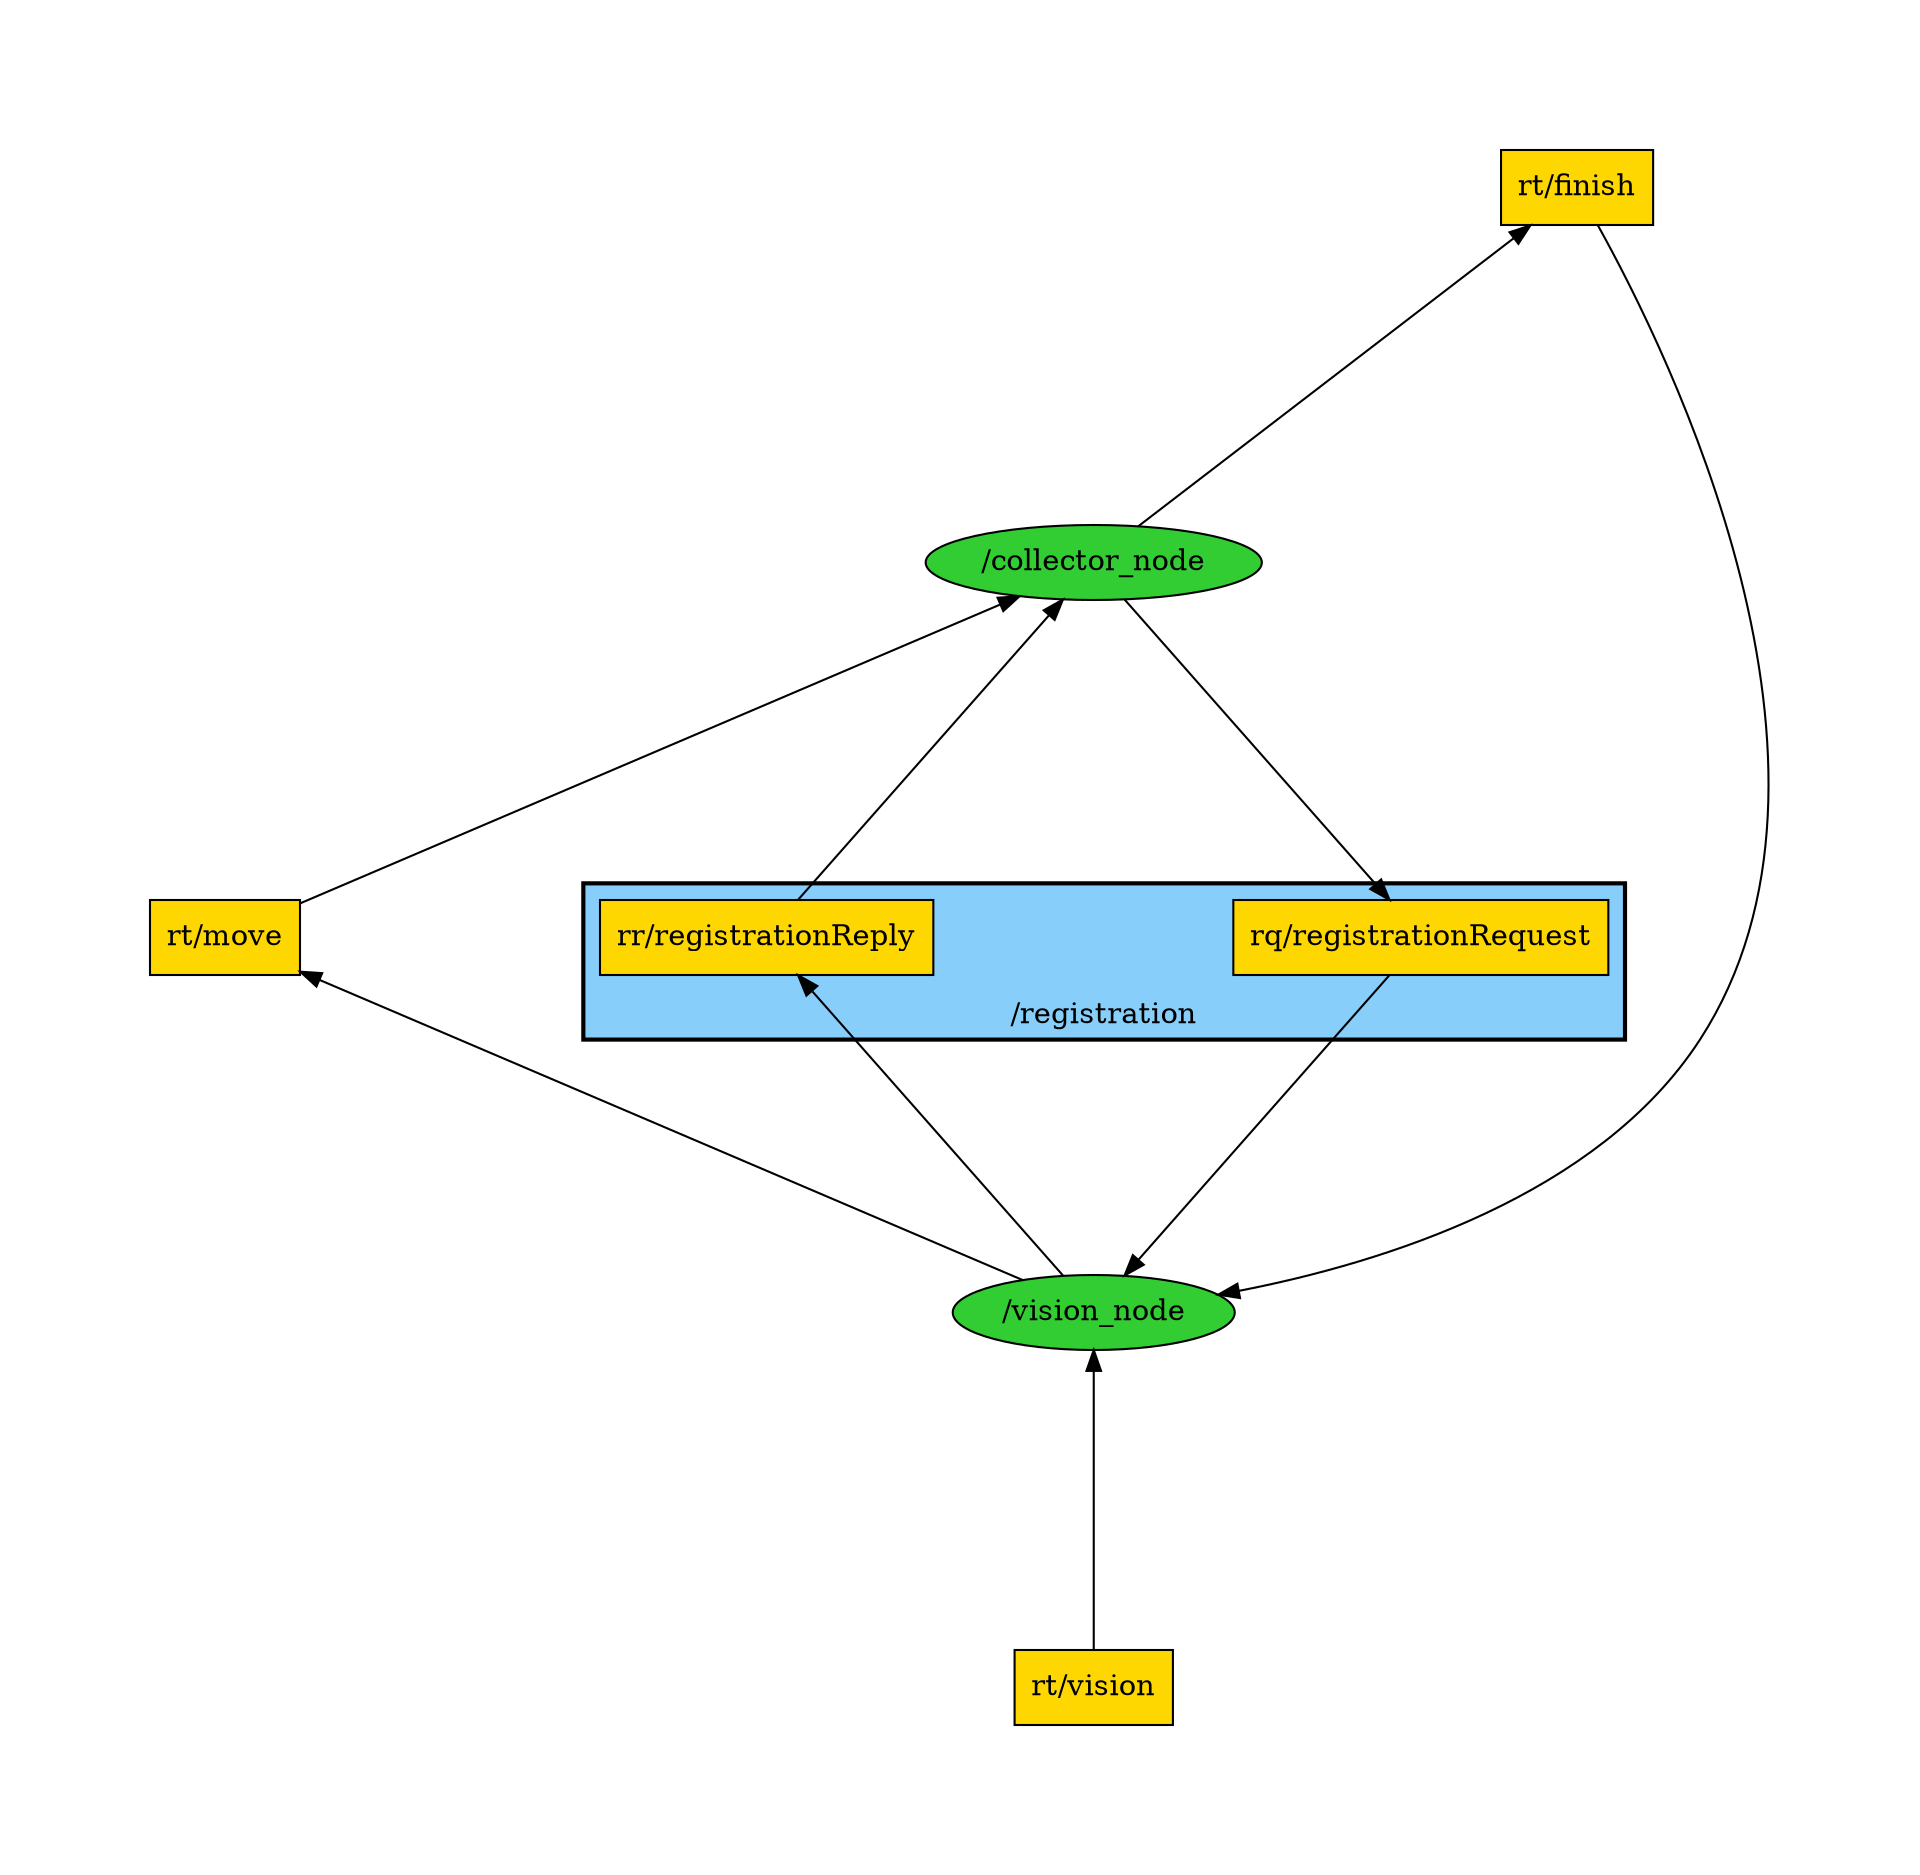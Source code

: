digraph rosgraph {graph [pad="1", nodesep="2", rankdir="BT", ranksep="2"];"/vision_node"[style=filled,fillcolor="limegreen"];"/collector_node"[style=filled,fillcolor="limegreen"];"rt/move"[shape=box,style=filled,fillcolor="gold"];"rt/move"[shape=box,style=filled,fillcolor="gold"];"rt/vision"[shape=box,style=filled,fillcolor="gold"];"rt/finish"[shape=box,style=filled,fillcolor="gold"];"rt/finish"[shape=box,style=filled,fillcolor="gold"];subgraph cluster_0 { style=filled;fillcolor="lightskyblue";penwidth=2;label="/registration";"rq/registrationRequest"[shape=box,style=filled,fillcolor="gold"];"rr/registrationReply"[shape=box,style=filled,fillcolor="gold"];}subgraph cluster_1 { style=filled;fillcolor="lightskyblue";penwidth=2;label="/registration";"rq/registrationRequest"[shape=box,style=filled,fillcolor="gold"];"rr/registrationReply"[shape=box,style=filled,fillcolor="gold"];}"/vision_node" -> "rt/move""rt/vision" -> "/vision_node""rt/finish" -> "/vision_node""rq/registrationRequest" -> "/vision_node""/vision_node" -> "rr/registrationReply""/collector_node" -> "rt/finish""rt/move" -> "/collector_node""rr/registrationReply" -> "/collector_node""/collector_node" -> "rq/registrationRequest"}